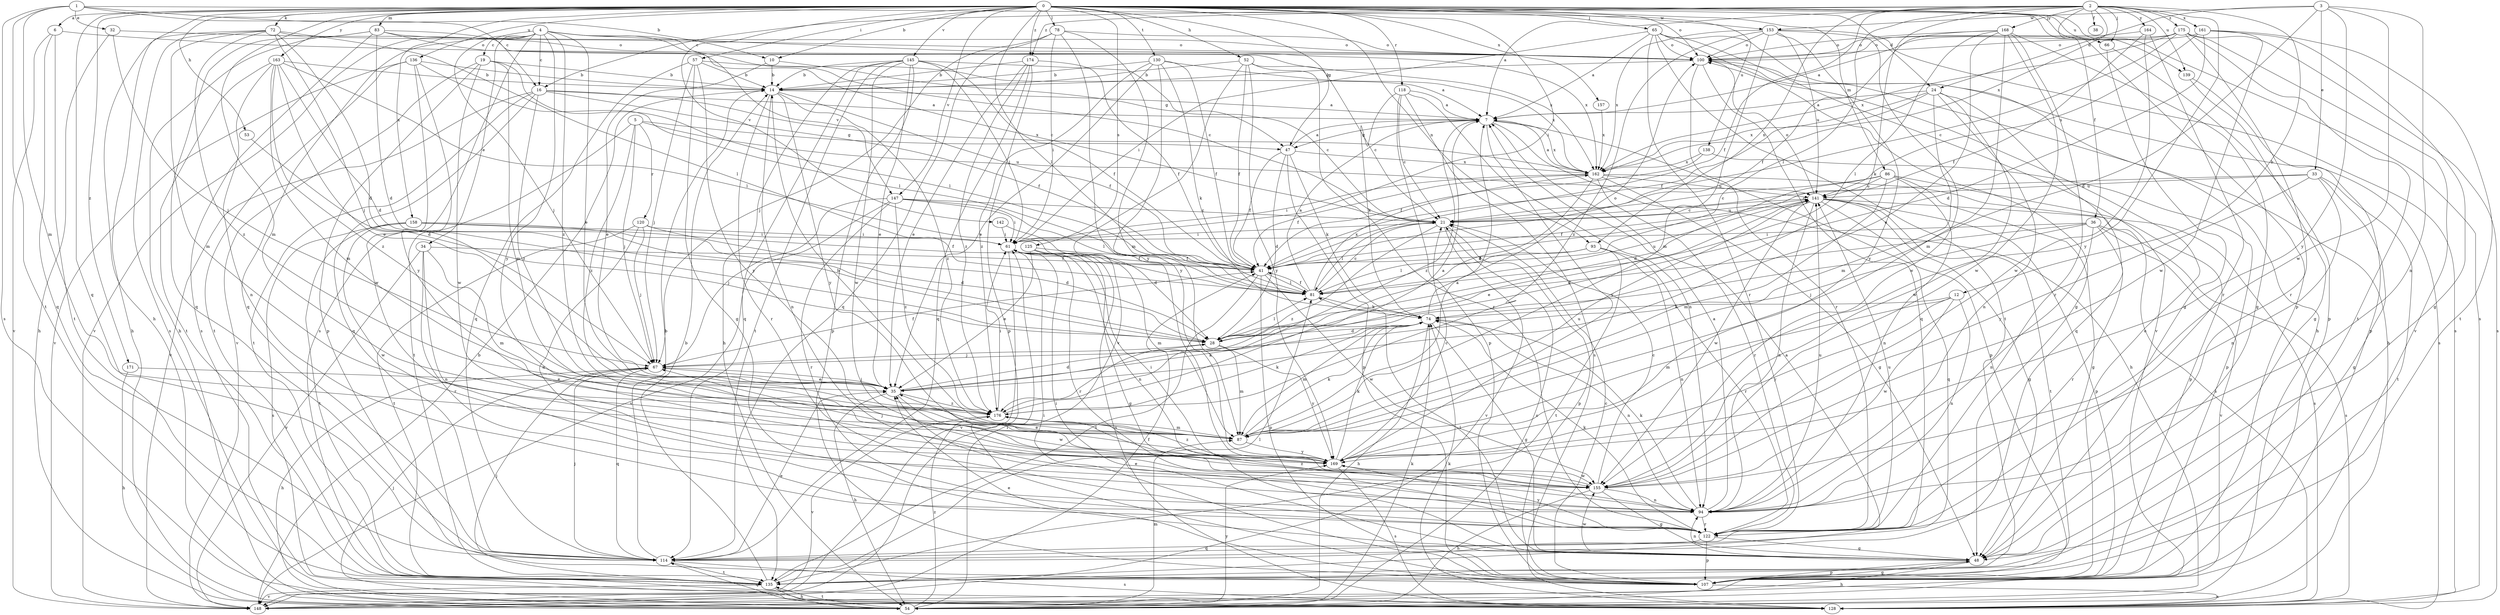strict digraph  {
0;
1;
2;
3;
4;
5;
6;
7;
10;
12;
14;
16;
19;
21;
24;
28;
32;
33;
34;
35;
36;
38;
41;
47;
48;
52;
53;
54;
57;
61;
65;
66;
67;
72;
74;
78;
81;
83;
86;
87;
93;
94;
100;
107;
114;
118;
120;
122;
125;
128;
130;
135;
136;
138;
139;
141;
142;
145;
147;
148;
153;
155;
157;
158;
161;
162;
163;
164;
168;
169;
171;
174;
175;
176;
0 -> 6  [label=a];
0 -> 10  [label=b];
0 -> 24  [label=d];
0 -> 47  [label=g];
0 -> 52  [label=h];
0 -> 53  [label=h];
0 -> 54  [label=h];
0 -> 57  [label=i];
0 -> 61  [label=i];
0 -> 65  [label=j];
0 -> 66  [label=j];
0 -> 72  [label=k];
0 -> 78  [label=l];
0 -> 81  [label=l];
0 -> 83  [label=m];
0 -> 86  [label=m];
0 -> 87  [label=m];
0 -> 93  [label=n];
0 -> 100  [label=o];
0 -> 107  [label=p];
0 -> 114  [label=q];
0 -> 118  [label=r];
0 -> 125  [label=s];
0 -> 128  [label=s];
0 -> 130  [label=t];
0 -> 136  [label=u];
0 -> 138  [label=u];
0 -> 139  [label=u];
0 -> 142  [label=v];
0 -> 145  [label=v];
0 -> 147  [label=v];
0 -> 157  [label=x];
0 -> 158  [label=x];
0 -> 163  [label=y];
0 -> 171  [label=z];
0 -> 174  [label=z];
1 -> 10  [label=b];
1 -> 16  [label=c];
1 -> 32  [label=e];
1 -> 87  [label=m];
1 -> 128  [label=s];
1 -> 135  [label=t];
1 -> 153  [label=w];
2 -> 7  [label=a];
2 -> 12  [label=b];
2 -> 16  [label=c];
2 -> 36  [label=f];
2 -> 38  [label=f];
2 -> 41  [label=f];
2 -> 66  [label=j];
2 -> 74  [label=k];
2 -> 81  [label=l];
2 -> 93  [label=n];
2 -> 139  [label=u];
2 -> 161  [label=x];
2 -> 162  [label=x];
2 -> 164  [label=y];
2 -> 168  [label=y];
2 -> 169  [label=y];
2 -> 174  [label=z];
2 -> 175  [label=z];
3 -> 24  [label=d];
3 -> 28  [label=d];
3 -> 33  [label=e];
3 -> 94  [label=n];
3 -> 153  [label=w];
3 -> 155  [label=w];
3 -> 169  [label=y];
4 -> 16  [label=c];
4 -> 19  [label=c];
4 -> 21  [label=c];
4 -> 34  [label=e];
4 -> 35  [label=e];
4 -> 67  [label=j];
4 -> 114  [label=q];
4 -> 128  [label=s];
4 -> 147  [label=v];
4 -> 148  [label=v];
4 -> 162  [label=x];
4 -> 169  [label=y];
4 -> 176  [label=z];
5 -> 47  [label=g];
5 -> 67  [label=j];
5 -> 120  [label=r];
5 -> 135  [label=t];
5 -> 141  [label=u];
5 -> 176  [label=z];
6 -> 100  [label=o];
6 -> 114  [label=q];
6 -> 135  [label=t];
6 -> 148  [label=v];
7 -> 47  [label=g];
7 -> 54  [label=h];
7 -> 107  [label=p];
7 -> 162  [label=x];
7 -> 169  [label=y];
7 -> 176  [label=z];
10 -> 14  [label=b];
10 -> 35  [label=e];
10 -> 47  [label=g];
12 -> 74  [label=k];
12 -> 87  [label=m];
12 -> 94  [label=n];
12 -> 155  [label=w];
12 -> 169  [label=y];
14 -> 7  [label=a];
14 -> 41  [label=f];
14 -> 94  [label=n];
14 -> 122  [label=r];
14 -> 169  [label=y];
14 -> 176  [label=z];
16 -> 7  [label=a];
16 -> 41  [label=f];
16 -> 114  [label=q];
16 -> 135  [label=t];
16 -> 148  [label=v];
16 -> 162  [label=x];
16 -> 176  [label=z];
19 -> 14  [label=b];
19 -> 81  [label=l];
19 -> 87  [label=m];
19 -> 107  [label=p];
19 -> 148  [label=v];
19 -> 155  [label=w];
21 -> 61  [label=i];
21 -> 81  [label=l];
21 -> 107  [label=p];
21 -> 141  [label=u];
21 -> 148  [label=v];
21 -> 176  [label=z];
24 -> 7  [label=a];
24 -> 41  [label=f];
24 -> 87  [label=m];
24 -> 94  [label=n];
24 -> 114  [label=q];
24 -> 155  [label=w];
24 -> 162  [label=x];
28 -> 67  [label=j];
28 -> 81  [label=l];
28 -> 87  [label=m];
28 -> 169  [label=y];
32 -> 54  [label=h];
32 -> 67  [label=j];
32 -> 100  [label=o];
33 -> 21  [label=c];
33 -> 48  [label=g];
33 -> 94  [label=n];
33 -> 135  [label=t];
33 -> 141  [label=u];
33 -> 169  [label=y];
34 -> 41  [label=f];
34 -> 87  [label=m];
34 -> 94  [label=n];
34 -> 122  [label=r];
34 -> 148  [label=v];
35 -> 28  [label=d];
35 -> 54  [label=h];
35 -> 67  [label=j];
35 -> 74  [label=k];
35 -> 155  [label=w];
35 -> 176  [label=z];
36 -> 28  [label=d];
36 -> 61  [label=i];
36 -> 67  [label=j];
36 -> 94  [label=n];
36 -> 122  [label=r];
36 -> 128  [label=s];
36 -> 148  [label=v];
41 -> 81  [label=l];
41 -> 107  [label=p];
41 -> 135  [label=t];
41 -> 155  [label=w];
47 -> 7  [label=a];
47 -> 28  [label=d];
47 -> 41  [label=f];
47 -> 74  [label=k];
47 -> 107  [label=p];
47 -> 162  [label=x];
48 -> 54  [label=h];
48 -> 61  [label=i];
48 -> 81  [label=l];
48 -> 94  [label=n];
48 -> 107  [label=p];
48 -> 155  [label=w];
52 -> 14  [label=b];
52 -> 21  [label=c];
52 -> 41  [label=f];
52 -> 122  [label=r];
52 -> 148  [label=v];
52 -> 169  [label=y];
53 -> 28  [label=d];
54 -> 21  [label=c];
54 -> 61  [label=i];
54 -> 67  [label=j];
54 -> 74  [label=k];
54 -> 87  [label=m];
54 -> 114  [label=q];
54 -> 135  [label=t];
54 -> 169  [label=y];
54 -> 176  [label=z];
57 -> 7  [label=a];
57 -> 14  [label=b];
57 -> 48  [label=g];
57 -> 67  [label=j];
57 -> 114  [label=q];
57 -> 169  [label=y];
61 -> 41  [label=f];
61 -> 94  [label=n];
61 -> 122  [label=r];
61 -> 148  [label=v];
65 -> 7  [label=a];
65 -> 48  [label=g];
65 -> 54  [label=h];
65 -> 61  [label=i];
65 -> 100  [label=o];
65 -> 122  [label=r];
65 -> 135  [label=t];
65 -> 148  [label=v];
66 -> 48  [label=g];
66 -> 107  [label=p];
67 -> 35  [label=e];
67 -> 41  [label=f];
67 -> 54  [label=h];
67 -> 114  [label=q];
72 -> 28  [label=d];
72 -> 54  [label=h];
72 -> 67  [label=j];
72 -> 81  [label=l];
72 -> 87  [label=m];
72 -> 100  [label=o];
72 -> 128  [label=s];
72 -> 176  [label=z];
74 -> 28  [label=d];
74 -> 48  [label=g];
74 -> 54  [label=h];
74 -> 87  [label=m];
74 -> 94  [label=n];
74 -> 100  [label=o];
78 -> 61  [label=i];
78 -> 67  [label=j];
78 -> 87  [label=m];
78 -> 100  [label=o];
78 -> 114  [label=q];
78 -> 169  [label=y];
81 -> 7  [label=a];
81 -> 21  [label=c];
81 -> 41  [label=f];
81 -> 74  [label=k];
81 -> 141  [label=u];
81 -> 162  [label=x];
83 -> 21  [label=c];
83 -> 28  [label=d];
83 -> 54  [label=h];
83 -> 100  [label=o];
83 -> 114  [label=q];
83 -> 128  [label=s];
83 -> 162  [label=x];
86 -> 21  [label=c];
86 -> 28  [label=d];
86 -> 48  [label=g];
86 -> 87  [label=m];
86 -> 94  [label=n];
86 -> 107  [label=p];
86 -> 141  [label=u];
87 -> 7  [label=a];
87 -> 14  [label=b];
87 -> 74  [label=k];
87 -> 141  [label=u];
87 -> 169  [label=y];
93 -> 41  [label=f];
93 -> 81  [label=l];
93 -> 94  [label=n];
93 -> 122  [label=r];
93 -> 135  [label=t];
94 -> 7  [label=a];
94 -> 74  [label=k];
94 -> 122  [label=r];
94 -> 141  [label=u];
94 -> 176  [label=z];
100 -> 14  [label=b];
100 -> 54  [label=h];
100 -> 114  [label=q];
100 -> 122  [label=r];
100 -> 128  [label=s];
107 -> 21  [label=c];
107 -> 35  [label=e];
107 -> 48  [label=g];
107 -> 61  [label=i];
107 -> 100  [label=o];
107 -> 128  [label=s];
114 -> 14  [label=b];
114 -> 35  [label=e];
114 -> 67  [label=j];
114 -> 128  [label=s];
114 -> 135  [label=t];
118 -> 7  [label=a];
118 -> 21  [label=c];
118 -> 74  [label=k];
118 -> 94  [label=n];
118 -> 107  [label=p];
118 -> 128  [label=s];
120 -> 28  [label=d];
120 -> 61  [label=i];
120 -> 67  [label=j];
120 -> 94  [label=n];
120 -> 135  [label=t];
122 -> 35  [label=e];
122 -> 48  [label=g];
122 -> 74  [label=k];
122 -> 107  [label=p];
122 -> 114  [label=q];
122 -> 141  [label=u];
122 -> 169  [label=y];
125 -> 35  [label=e];
125 -> 41  [label=f];
125 -> 48  [label=g];
125 -> 87  [label=m];
125 -> 128  [label=s];
128 -> 74  [label=k];
130 -> 14  [label=b];
130 -> 35  [label=e];
130 -> 41  [label=f];
130 -> 74  [label=k];
130 -> 162  [label=x];
130 -> 169  [label=y];
130 -> 176  [label=z];
135 -> 7  [label=a];
135 -> 14  [label=b];
135 -> 54  [label=h];
135 -> 67  [label=j];
135 -> 81  [label=l];
135 -> 148  [label=v];
136 -> 14  [label=b];
136 -> 81  [label=l];
136 -> 135  [label=t];
136 -> 148  [label=v];
136 -> 155  [label=w];
136 -> 169  [label=y];
138 -> 41  [label=f];
138 -> 107  [label=p];
138 -> 162  [label=x];
139 -> 48  [label=g];
139 -> 107  [label=p];
141 -> 21  [label=c];
141 -> 35  [label=e];
141 -> 41  [label=f];
141 -> 48  [label=g];
141 -> 94  [label=n];
141 -> 100  [label=o];
141 -> 107  [label=p];
141 -> 114  [label=q];
141 -> 128  [label=s];
141 -> 135  [label=t];
141 -> 155  [label=w];
142 -> 28  [label=d];
142 -> 61  [label=i];
145 -> 14  [label=b];
145 -> 21  [label=c];
145 -> 35  [label=e];
145 -> 41  [label=f];
145 -> 54  [label=h];
145 -> 61  [label=i];
145 -> 107  [label=p];
145 -> 114  [label=q];
145 -> 135  [label=t];
145 -> 155  [label=w];
147 -> 21  [label=c];
147 -> 61  [label=i];
147 -> 67  [label=j];
147 -> 81  [label=l];
147 -> 122  [label=r];
147 -> 148  [label=v];
147 -> 176  [label=z];
148 -> 14  [label=b];
148 -> 41  [label=f];
153 -> 87  [label=m];
153 -> 100  [label=o];
153 -> 128  [label=s];
153 -> 141  [label=u];
153 -> 155  [label=w];
153 -> 162  [label=x];
153 -> 169  [label=y];
153 -> 176  [label=z];
155 -> 21  [label=c];
155 -> 48  [label=g];
155 -> 54  [label=h];
155 -> 61  [label=i];
155 -> 94  [label=n];
157 -> 162  [label=x];
158 -> 28  [label=d];
158 -> 41  [label=f];
158 -> 61  [label=i];
158 -> 128  [label=s];
158 -> 135  [label=t];
158 -> 155  [label=w];
161 -> 28  [label=d];
161 -> 48  [label=g];
161 -> 100  [label=o];
161 -> 135  [label=t];
161 -> 141  [label=u];
161 -> 155  [label=w];
162 -> 7  [label=a];
162 -> 28  [label=d];
162 -> 41  [label=f];
162 -> 48  [label=g];
162 -> 61  [label=i];
162 -> 122  [label=r];
162 -> 128  [label=s];
162 -> 141  [label=u];
163 -> 14  [label=b];
163 -> 28  [label=d];
163 -> 35  [label=e];
163 -> 81  [label=l];
163 -> 87  [label=m];
163 -> 94  [label=n];
163 -> 135  [label=t];
163 -> 176  [label=z];
164 -> 41  [label=f];
164 -> 100  [label=o];
164 -> 122  [label=r];
164 -> 155  [label=w];
168 -> 35  [label=e];
168 -> 41  [label=f];
168 -> 48  [label=g];
168 -> 81  [label=l];
168 -> 87  [label=m];
168 -> 100  [label=o];
168 -> 122  [label=r];
168 -> 155  [label=w];
169 -> 21  [label=c];
169 -> 35  [label=e];
169 -> 67  [label=j];
169 -> 74  [label=k];
169 -> 128  [label=s];
169 -> 155  [label=w];
169 -> 176  [label=z];
171 -> 35  [label=e];
171 -> 54  [label=h];
174 -> 14  [label=b];
174 -> 35  [label=e];
174 -> 41  [label=f];
174 -> 107  [label=p];
174 -> 114  [label=q];
174 -> 176  [label=z];
175 -> 7  [label=a];
175 -> 21  [label=c];
175 -> 100  [label=o];
175 -> 122  [label=r];
175 -> 128  [label=s];
175 -> 135  [label=t];
175 -> 148  [label=v];
175 -> 162  [label=x];
176 -> 7  [label=a];
176 -> 61  [label=i];
176 -> 74  [label=k];
176 -> 87  [label=m];
176 -> 148  [label=v];
}
